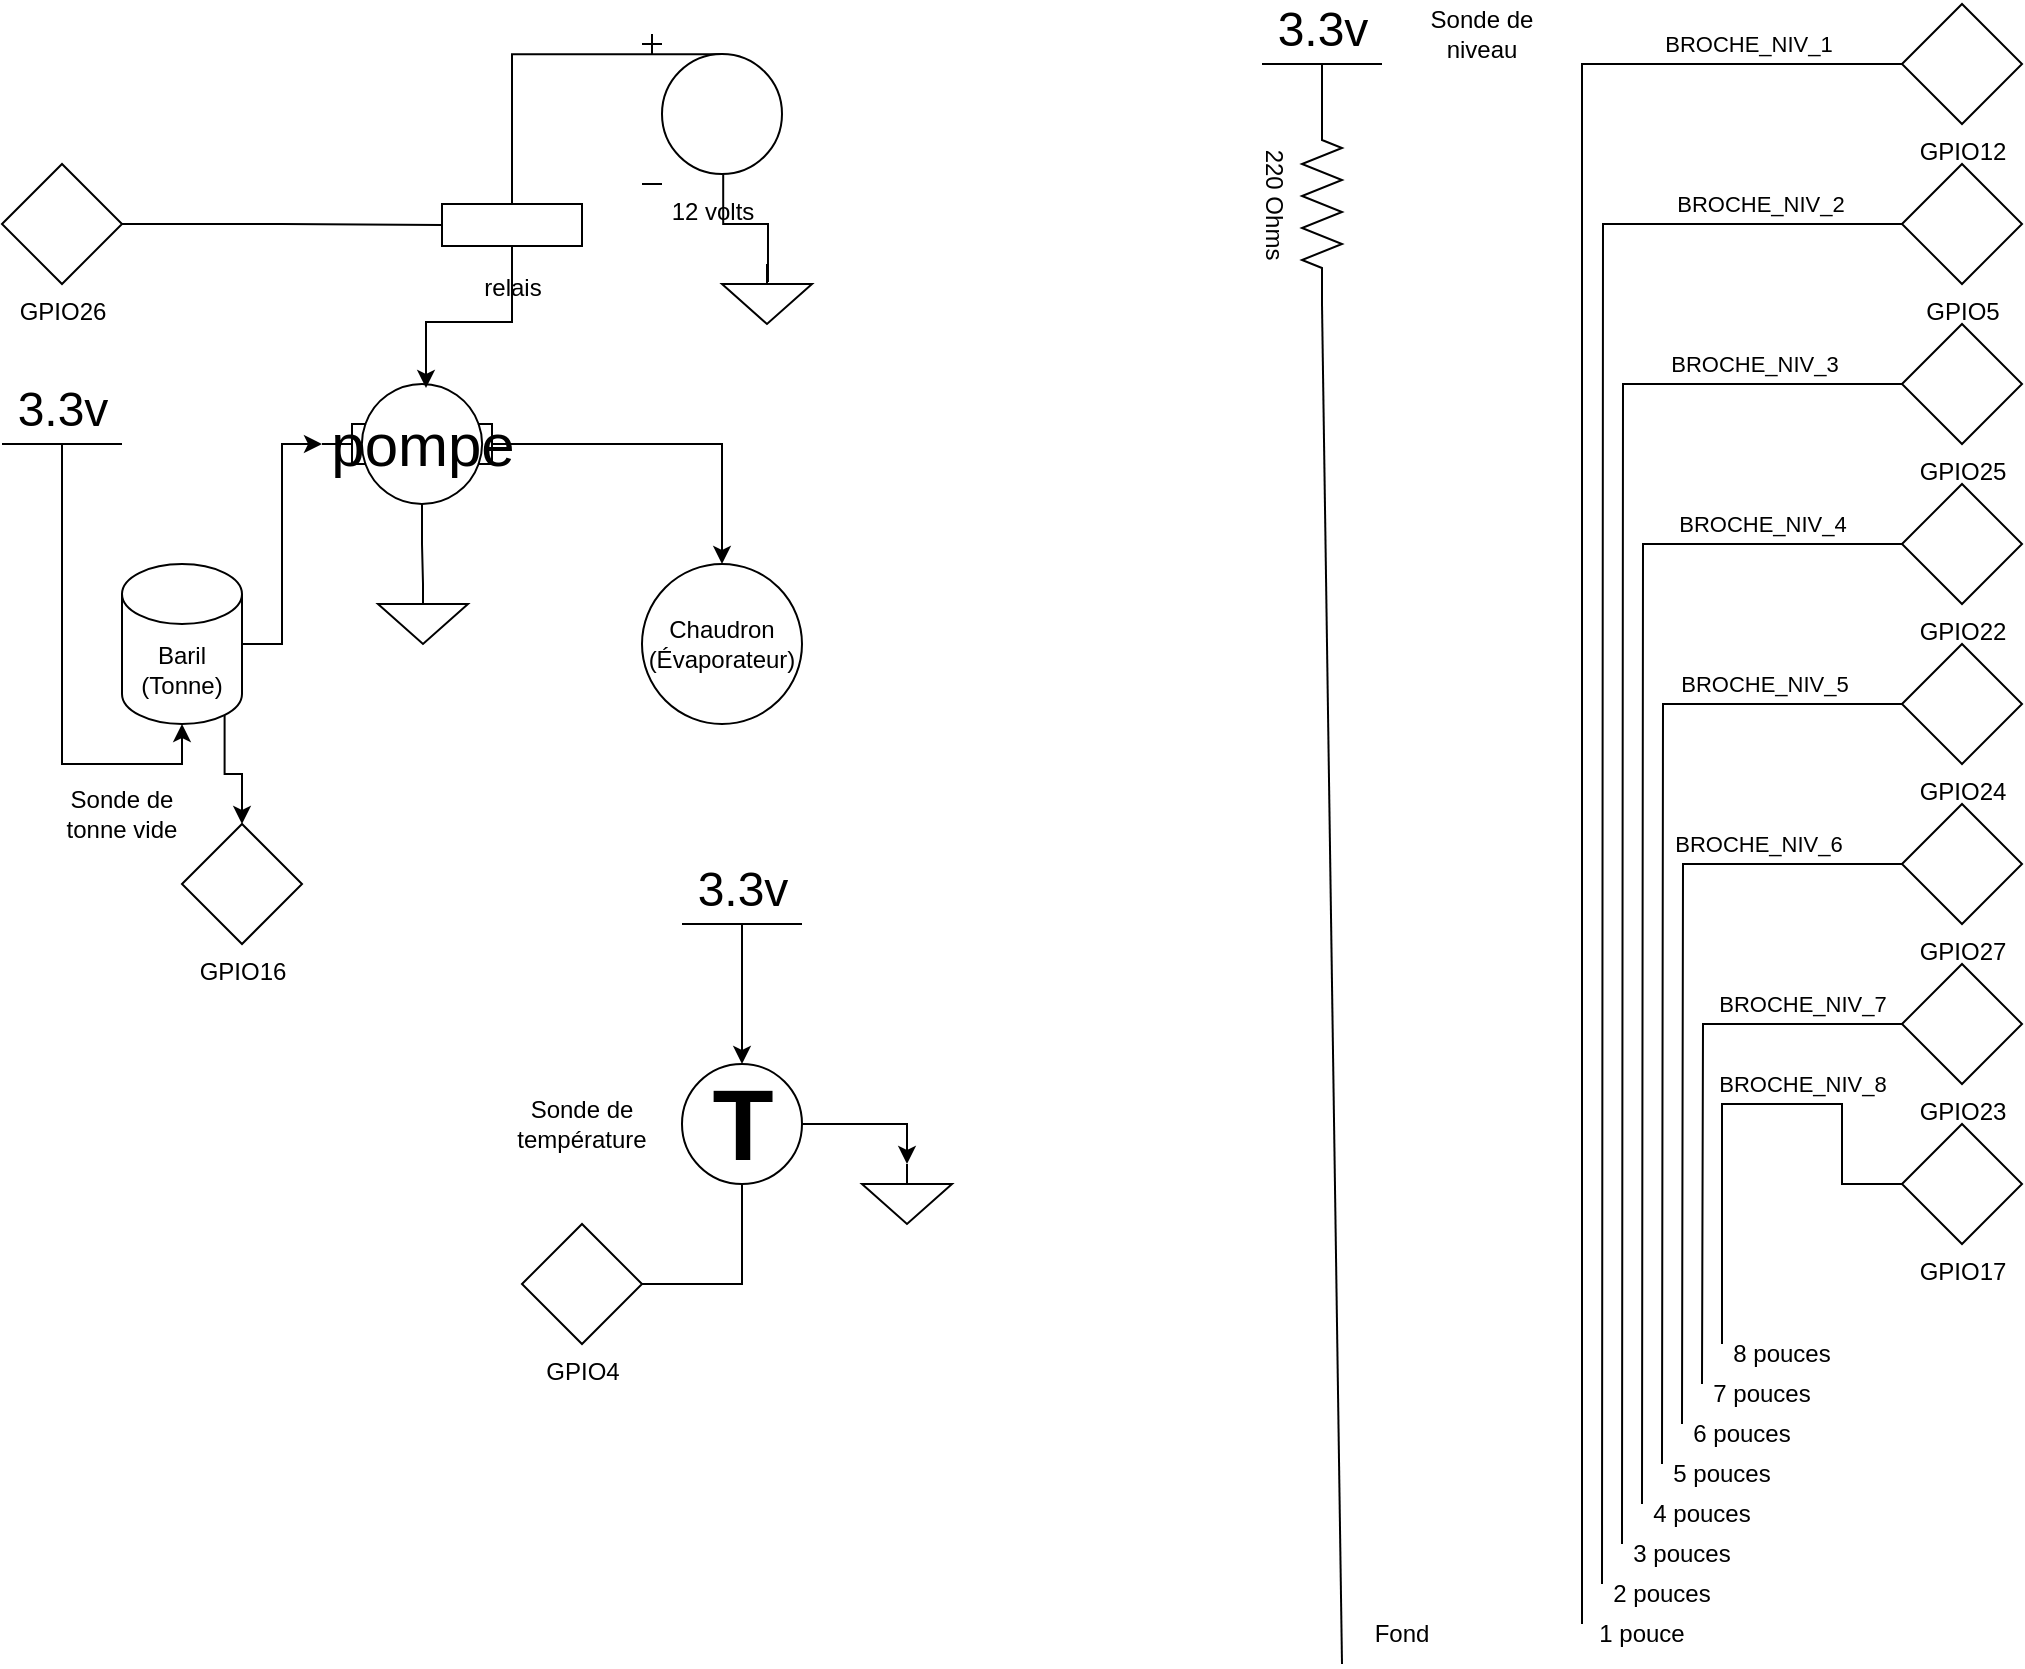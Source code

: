 <mxfile version="16.4.11" type="github"><diagram name="Page-1" id="7e0a89b8-554c-2b80-1dc8-d5c74ca68de4"><mxGraphModel dx="1186" dy="689" grid="1" gridSize="10" guides="1" tooltips="1" connect="1" arrows="1" fold="1" page="1" pageScale="1" pageWidth="1100" pageHeight="850" background="none" math="0" shadow="0"><root><mxCell id="0"/><mxCell id="1" parent="0"/><mxCell id="TiZcmm7vWD0kwUVdRVYR-10" value="BROCHE_NIV_1" style="edgeStyle=orthogonalEdgeStyle;rounded=0;orthogonalLoop=1;jettySize=auto;html=1;endArrow=none;endFill=0;exitX=0;exitY=0.5;exitDx=0;exitDy=0;exitPerimeter=0;" parent="1" source="TiZcmm7vWD0kwUVdRVYR-9" edge="1"><mxGeometry x="-0.836" y="-10" relative="1" as="geometry"><mxPoint x="800" y="820" as="targetPoint"/><Array as="points"><mxPoint x="800" y="40"/></Array><mxPoint as="offset"/></mxGeometry></mxCell><mxCell id="TiZcmm7vWD0kwUVdRVYR-9" value="GPIO12" style="pointerEvents=1;verticalLabelPosition=bottom;shadow=0;dashed=0;align=center;html=1;verticalAlign=top;shape=mxgraph.electrical.signal_sources.source;aspect=fixed;points=[[0.5,0,0],[1,0.5,0],[0.5,1,0],[0,0.5,0]];elSignalType=none;elSourceType=dependent;" parent="1" vertex="1"><mxGeometry x="960" y="10" width="60" height="60" as="geometry"/></mxCell><mxCell id="TiZcmm7vWD0kwUVdRVYR-12" value="BROCHE_NIV_2" style="edgeStyle=orthogonalEdgeStyle;rounded=0;orthogonalLoop=1;jettySize=auto;html=1;endArrow=none;endFill=0;" parent="1" source="TiZcmm7vWD0kwUVdRVYR-11" edge="1"><mxGeometry x="-0.829" y="-10" relative="1" as="geometry"><mxPoint x="810" y="800" as="targetPoint"/><mxPoint as="offset"/></mxGeometry></mxCell><mxCell id="TiZcmm7vWD0kwUVdRVYR-11" value="GPIO5" style="pointerEvents=1;verticalLabelPosition=bottom;shadow=0;dashed=0;align=center;html=1;verticalAlign=top;shape=mxgraph.electrical.signal_sources.source;aspect=fixed;points=[[0.5,0,0],[1,0.5,0],[0.5,1,0],[0,0.5,0]];elSignalType=none;elSourceType=dependent;" parent="1" vertex="1"><mxGeometry x="960" y="90" width="60" height="60" as="geometry"/></mxCell><mxCell id="TiZcmm7vWD0kwUVdRVYR-14" value="BROCHE_NIV_3" style="edgeStyle=orthogonalEdgeStyle;rounded=0;orthogonalLoop=1;jettySize=auto;html=1;endArrow=none;endFill=0;" parent="1" source="TiZcmm7vWD0kwUVdRVYR-13" edge="1"><mxGeometry x="-0.793" y="-10" relative="1" as="geometry"><mxPoint x="820" y="780" as="targetPoint"/><mxPoint as="offset"/></mxGeometry></mxCell><mxCell id="TiZcmm7vWD0kwUVdRVYR-13" value="GPIO25" style="pointerEvents=1;verticalLabelPosition=bottom;shadow=0;dashed=0;align=center;html=1;verticalAlign=top;shape=mxgraph.electrical.signal_sources.source;aspect=fixed;points=[[0.5,0,0],[1,0.5,0],[0.5,1,0],[0,0.5,0]];elSignalType=none;elSourceType=dependent;" parent="1" vertex="1"><mxGeometry x="960" y="170" width="60" height="60" as="geometry"/></mxCell><mxCell id="TiZcmm7vWD0kwUVdRVYR-17" value="BROCHE_NIV_4" style="edgeStyle=orthogonalEdgeStyle;rounded=0;orthogonalLoop=1;jettySize=auto;html=1;exitX=0;exitY=0.5;exitDx=0;exitDy=0;exitPerimeter=0;endArrow=none;endFill=0;" parent="1" source="TiZcmm7vWD0kwUVdRVYR-16" edge="1"><mxGeometry x="-0.77" y="-10" relative="1" as="geometry"><mxPoint x="830" y="760" as="targetPoint"/><mxPoint as="offset"/></mxGeometry></mxCell><mxCell id="TiZcmm7vWD0kwUVdRVYR-16" value="GPIO22" style="pointerEvents=1;verticalLabelPosition=bottom;shadow=0;dashed=0;align=center;html=1;verticalAlign=top;shape=mxgraph.electrical.signal_sources.source;aspect=fixed;points=[[0.5,0,0],[1,0.5,0],[0.5,1,0],[0,0.5,0]];elSignalType=none;elSourceType=dependent;" parent="1" vertex="1"><mxGeometry x="960" y="250" width="60" height="60" as="geometry"/></mxCell><mxCell id="TiZcmm7vWD0kwUVdRVYR-19" value="BROCHE_NIV_5" style="edgeStyle=orthogonalEdgeStyle;rounded=0;orthogonalLoop=1;jettySize=auto;html=1;endArrow=none;endFill=0;" parent="1" source="TiZcmm7vWD0kwUVdRVYR-18" edge="1"><mxGeometry x="-0.722" y="-10" relative="1" as="geometry"><mxPoint x="840" y="740" as="targetPoint"/><mxPoint as="offset"/></mxGeometry></mxCell><mxCell id="TiZcmm7vWD0kwUVdRVYR-18" value="GPIO24" style="pointerEvents=1;verticalLabelPosition=bottom;shadow=0;dashed=0;align=center;html=1;verticalAlign=top;shape=mxgraph.electrical.signal_sources.source;aspect=fixed;points=[[0.5,0,0],[1,0.5,0],[0.5,1,0],[0,0.5,0]];elSignalType=none;elSourceType=dependent;" parent="1" vertex="1"><mxGeometry x="960" y="330" width="60" height="60" as="geometry"/></mxCell><mxCell id="TiZcmm7vWD0kwUVdRVYR-21" value="BROCHE_NIV_6" style="edgeStyle=orthogonalEdgeStyle;rounded=0;orthogonalLoop=1;jettySize=auto;html=1;endArrow=none;endFill=0;" parent="1" source="TiZcmm7vWD0kwUVdRVYR-20" edge="1"><mxGeometry x="-0.63" y="-10" relative="1" as="geometry"><mxPoint x="850" y="720" as="targetPoint"/><mxPoint as="offset"/></mxGeometry></mxCell><mxCell id="TiZcmm7vWD0kwUVdRVYR-20" value="GPIO27" style="pointerEvents=1;verticalLabelPosition=bottom;shadow=0;dashed=0;align=center;html=1;verticalAlign=top;shape=mxgraph.electrical.signal_sources.source;aspect=fixed;points=[[0.5,0,0],[1,0.5,0],[0.5,1,0],[0,0.5,0]];elSignalType=none;elSourceType=dependent;" parent="1" vertex="1"><mxGeometry x="960" y="410" width="60" height="60" as="geometry"/></mxCell><mxCell id="TiZcmm7vWD0kwUVdRVYR-23" value="BROCHE_NIV_7" style="edgeStyle=orthogonalEdgeStyle;rounded=0;orthogonalLoop=1;jettySize=auto;html=1;endArrow=none;endFill=0;" parent="1" source="TiZcmm7vWD0kwUVdRVYR-22" edge="1"><mxGeometry x="-0.643" y="-10" relative="1" as="geometry"><mxPoint x="860" y="700" as="targetPoint"/><mxPoint as="offset"/></mxGeometry></mxCell><mxCell id="TiZcmm7vWD0kwUVdRVYR-22" value="GPIO23" style="pointerEvents=1;verticalLabelPosition=bottom;shadow=0;dashed=0;align=center;html=1;verticalAlign=top;shape=mxgraph.electrical.signal_sources.source;aspect=fixed;points=[[0.5,0,0],[1,0.5,0],[0.5,1,0],[0,0.5,0]];elSignalType=none;elSourceType=dependent;" parent="1" vertex="1"><mxGeometry x="960" y="490" width="60" height="60" as="geometry"/></mxCell><mxCell id="TiZcmm7vWD0kwUVdRVYR-25" value="BROCHE_NIV_8" style="edgeStyle=orthogonalEdgeStyle;rounded=0;orthogonalLoop=1;jettySize=auto;html=1;endArrow=none;endFill=0;" parent="1" source="TiZcmm7vWD0kwUVdRVYR-24" edge="1"><mxGeometry x="-0.28" y="-10" relative="1" as="geometry"><mxPoint x="870" y="680" as="targetPoint"/><Array as="points"><mxPoint x="930" y="600"/><mxPoint x="930" y="560"/><mxPoint x="870" y="560"/></Array><mxPoint as="offset"/></mxGeometry></mxCell><mxCell id="TiZcmm7vWD0kwUVdRVYR-24" value="GPIO17" style="pointerEvents=1;verticalLabelPosition=bottom;shadow=0;dashed=0;align=center;html=1;verticalAlign=top;shape=mxgraph.electrical.signal_sources.source;aspect=fixed;points=[[0.5,0,0],[1,0.5,0],[0.5,1,0],[0,0.5,0]];elSignalType=none;elSourceType=dependent;" parent="1" vertex="1"><mxGeometry x="960" y="570" width="60" height="60" as="geometry"/></mxCell><mxCell id="TiZcmm7vWD0kwUVdRVYR-30" value="" style="pointerEvents=1;verticalLabelPosition=bottom;shadow=0;dashed=0;align=center;html=1;verticalAlign=top;shape=mxgraph.electrical.signal_sources.signal_ground;" parent="1" vertex="1"><mxGeometry x="370" y="140" width="45" height="30" as="geometry"/></mxCell><mxCell id="RYlwKXznYu_emv74p2Gy-27" style="edgeStyle=orthogonalEdgeStyle;rounded=0;orthogonalLoop=1;jettySize=auto;html=1;exitX=1;exitY=0.5;exitDx=0;exitDy=0;exitPerimeter=0;endArrow=none;endFill=0;" edge="1" parent="1" source="TiZcmm7vWD0kwUVdRVYR-32" target="RYlwKXznYu_emv74p2Gy-20"><mxGeometry relative="1" as="geometry"/></mxCell><mxCell id="TiZcmm7vWD0kwUVdRVYR-32" value="GPIO26" style="pointerEvents=1;verticalLabelPosition=bottom;shadow=0;dashed=0;align=center;html=1;verticalAlign=top;shape=mxgraph.electrical.signal_sources.source;aspect=fixed;points=[[0.5,0,0],[1,0.5,0],[0.5,1,0],[0,0.5,0]];elSignalType=none;elSourceType=dependent;" parent="1" vertex="1"><mxGeometry x="10" y="90" width="60" height="60" as="geometry"/></mxCell><mxCell id="TiZcmm7vWD0kwUVdRVYR-58" style="edgeStyle=orthogonalEdgeStyle;rounded=0;orthogonalLoop=1;jettySize=auto;html=1;entryX=0.5;entryY=1;entryDx=0;entryDy=0;endArrow=none;endFill=0;" parent="1" source="TiZcmm7vWD0kwUVdRVYR-56" target="RYlwKXznYu_emv74p2Gy-37" edge="1"><mxGeometry relative="1" as="geometry"><mxPoint x="330.45" y="657.25" as="targetPoint"/></mxGeometry></mxCell><mxCell id="TiZcmm7vWD0kwUVdRVYR-56" value="GPIO4" style="pointerEvents=1;verticalLabelPosition=bottom;shadow=0;dashed=0;align=center;html=1;verticalAlign=top;shape=mxgraph.electrical.signal_sources.source;aspect=fixed;points=[[0.5,0,0],[1,0.5,0],[0.5,1,0],[0,0.5,0]];elSignalType=none;elSourceType=dependent;" parent="1" vertex="1"><mxGeometry x="270" y="620" width="60" height="60" as="geometry"/></mxCell><mxCell id="RYlwKXznYu_emv74p2Gy-1" value="3.3v" style="verticalLabelPosition=top;verticalAlign=bottom;shape=mxgraph.electrical.signal_sources.vdd;shadow=0;dashed=0;align=center;strokeWidth=1;fontSize=24;html=1;flipV=1;" vertex="1" parent="1"><mxGeometry x="640" y="40" width="60" height="20" as="geometry"/></mxCell><mxCell id="RYlwKXznYu_emv74p2Gy-2" value="" style="endArrow=none;html=1;rounded=0;entryX=1;entryY=0.5;entryDx=0;entryDy=0;entryPerimeter=0;" edge="1" parent="1" target="RYlwKXznYu_emv74p2Gy-14"><mxGeometry width="50" height="50" relative="1" as="geometry"><mxPoint x="680" y="840" as="sourcePoint"/><mxPoint x="670" y="120" as="targetPoint"/></mxGeometry></mxCell><mxCell id="RYlwKXznYu_emv74p2Gy-3" value="Fond" style="text;html=1;strokeColor=none;fillColor=none;align=center;verticalAlign=middle;whiteSpace=wrap;rounded=0;" vertex="1" parent="1"><mxGeometry x="680" y="810" width="60" height="30" as="geometry"/></mxCell><mxCell id="RYlwKXznYu_emv74p2Gy-4" value="1 pouce" style="text;html=1;strokeColor=none;fillColor=none;align=center;verticalAlign=middle;whiteSpace=wrap;rounded=0;" vertex="1" parent="1"><mxGeometry x="800" y="810" width="60" height="30" as="geometry"/></mxCell><mxCell id="RYlwKXznYu_emv74p2Gy-5" value="2 pouces" style="text;html=1;strokeColor=none;fillColor=none;align=center;verticalAlign=middle;whiteSpace=wrap;rounded=0;" vertex="1" parent="1"><mxGeometry x="810" y="790" width="60" height="30" as="geometry"/></mxCell><mxCell id="RYlwKXznYu_emv74p2Gy-6" value="3 pouces" style="text;html=1;strokeColor=none;fillColor=none;align=center;verticalAlign=middle;whiteSpace=wrap;rounded=0;" vertex="1" parent="1"><mxGeometry x="820" y="770" width="60" height="30" as="geometry"/></mxCell><mxCell id="RYlwKXznYu_emv74p2Gy-7" value="4 pouces" style="text;html=1;strokeColor=none;fillColor=none;align=center;verticalAlign=middle;whiteSpace=wrap;rounded=0;" vertex="1" parent="1"><mxGeometry x="830" y="750" width="60" height="30" as="geometry"/></mxCell><mxCell id="RYlwKXznYu_emv74p2Gy-8" value="5 pouces" style="text;html=1;strokeColor=none;fillColor=none;align=center;verticalAlign=middle;whiteSpace=wrap;rounded=0;" vertex="1" parent="1"><mxGeometry x="840" y="730" width="60" height="30" as="geometry"/></mxCell><mxCell id="RYlwKXznYu_emv74p2Gy-9" value="6 pouces" style="text;html=1;strokeColor=none;fillColor=none;align=center;verticalAlign=middle;whiteSpace=wrap;rounded=0;" vertex="1" parent="1"><mxGeometry x="850" y="710" width="60" height="30" as="geometry"/></mxCell><mxCell id="RYlwKXznYu_emv74p2Gy-10" value="7 pouces" style="text;html=1;strokeColor=none;fillColor=none;align=center;verticalAlign=middle;whiteSpace=wrap;rounded=0;" vertex="1" parent="1"><mxGeometry x="860" y="690" width="60" height="30" as="geometry"/></mxCell><mxCell id="RYlwKXznYu_emv74p2Gy-13" value="8 pouces" style="text;html=1;strokeColor=none;fillColor=none;align=center;verticalAlign=middle;whiteSpace=wrap;rounded=0;" vertex="1" parent="1"><mxGeometry x="870" y="670" width="60" height="30" as="geometry"/></mxCell><mxCell id="RYlwKXznYu_emv74p2Gy-14" value="220 Ohms" style="pointerEvents=1;verticalLabelPosition=bottom;shadow=0;dashed=0;align=center;html=1;verticalAlign=top;shape=mxgraph.electrical.resistors.resistor_2;rotation=90;" vertex="1" parent="1"><mxGeometry x="620" y="100" width="100" height="20" as="geometry"/></mxCell><mxCell id="RYlwKXznYu_emv74p2Gy-15" value="Sonde de niveau" style="text;html=1;strokeColor=none;fillColor=none;align=center;verticalAlign=middle;whiteSpace=wrap;rounded=0;" vertex="1" parent="1"><mxGeometry x="720" y="10" width="60" height="30" as="geometry"/></mxCell><mxCell id="RYlwKXznYu_emv74p2Gy-26" value="" style="edgeStyle=orthogonalEdgeStyle;rounded=0;orthogonalLoop=1;jettySize=auto;html=1;endArrow=none;endFill=0;" edge="1" parent="1" source="RYlwKXznYu_emv74p2Gy-18" target="RYlwKXznYu_emv74p2Gy-24"><mxGeometry relative="1" as="geometry"/></mxCell><mxCell id="RYlwKXznYu_emv74p2Gy-31" style="edgeStyle=orthogonalEdgeStyle;rounded=0;orthogonalLoop=1;jettySize=auto;html=1;endArrow=classic;endFill=1;" edge="1" parent="1" source="RYlwKXznYu_emv74p2Gy-18" target="RYlwKXznYu_emv74p2Gy-30"><mxGeometry relative="1" as="geometry"/></mxCell><mxCell id="RYlwKXznYu_emv74p2Gy-18" value="pompe" style="shape=mxgraph.electrical.electro-mechanical.motor_2;html=1;shadow=0;dashed=0;align=center;fontSize=30;strokeWidth=1;" vertex="1" parent="1"><mxGeometry x="170" y="200" width="100" height="60" as="geometry"/></mxCell><mxCell id="RYlwKXznYu_emv74p2Gy-21" style="edgeStyle=orthogonalEdgeStyle;rounded=0;orthogonalLoop=1;jettySize=auto;html=1;exitX=0.58;exitY=0.935;exitDx=0;exitDy=0;exitPerimeter=0;entryX=0.511;entryY=0.3;entryDx=0;entryDy=0;entryPerimeter=0;endArrow=none;endFill=0;" edge="1" parent="1" source="RYlwKXznYu_emv74p2Gy-19" target="TiZcmm7vWD0kwUVdRVYR-30"><mxGeometry relative="1" as="geometry"/></mxCell><mxCell id="RYlwKXznYu_emv74p2Gy-22" style="edgeStyle=orthogonalEdgeStyle;rounded=0;orthogonalLoop=1;jettySize=auto;html=1;exitX=0.58;exitY=0.135;exitDx=0;exitDy=0;exitPerimeter=0;entryX=0.5;entryY=0;entryDx=0;entryDy=0;entryPerimeter=0;endArrow=none;endFill=0;" edge="1" parent="1" source="RYlwKXznYu_emv74p2Gy-19" target="RYlwKXznYu_emv74p2Gy-20"><mxGeometry relative="1" as="geometry"/></mxCell><mxCell id="RYlwKXznYu_emv74p2Gy-19" value="12 volts" style="pointerEvents=1;verticalLabelPosition=bottom;shadow=0;dashed=0;align=center;html=1;verticalAlign=top;shape=mxgraph.electrical.signal_sources.dc_source_1;" vertex="1" parent="1"><mxGeometry x="330" y="25" width="70" height="75" as="geometry"/></mxCell><mxCell id="RYlwKXznYu_emv74p2Gy-23" style="edgeStyle=orthogonalEdgeStyle;rounded=0;orthogonalLoop=1;jettySize=auto;html=1;exitX=0.5;exitY=1;exitDx=0;exitDy=0;exitPerimeter=0;entryX=0.52;entryY=0.033;entryDx=0;entryDy=0;entryPerimeter=0;" edge="1" parent="1" source="RYlwKXznYu_emv74p2Gy-20" target="RYlwKXznYu_emv74p2Gy-18"><mxGeometry relative="1" as="geometry"/></mxCell><mxCell id="RYlwKXznYu_emv74p2Gy-20" value="relais" style="pointerEvents=1;verticalLabelPosition=bottom;shadow=0;dashed=0;align=center;html=1;verticalAlign=top;shape=mxgraph.electrical.electro-mechanical.relay_coil;" vertex="1" parent="1"><mxGeometry x="230" y="103" width="70" height="35" as="geometry"/></mxCell><mxCell id="RYlwKXznYu_emv74p2Gy-24" value="" style="pointerEvents=1;verticalLabelPosition=bottom;shadow=0;dashed=0;align=center;html=1;verticalAlign=top;shape=mxgraph.electrical.signal_sources.signal_ground;" vertex="1" parent="1"><mxGeometry x="198" y="300" width="45" height="30" as="geometry"/></mxCell><mxCell id="RYlwKXznYu_emv74p2Gy-29" style="edgeStyle=orthogonalEdgeStyle;rounded=0;orthogonalLoop=1;jettySize=auto;html=1;entryX=0;entryY=0.5;entryDx=0;entryDy=0;entryPerimeter=0;endArrow=classic;endFill=1;" edge="1" parent="1" source="RYlwKXznYu_emv74p2Gy-28" target="RYlwKXznYu_emv74p2Gy-18"><mxGeometry relative="1" as="geometry"/></mxCell><mxCell id="RYlwKXznYu_emv74p2Gy-35" style="edgeStyle=orthogonalEdgeStyle;rounded=0;orthogonalLoop=1;jettySize=auto;html=1;exitX=0.855;exitY=1;exitDx=0;exitDy=-4.35;exitPerimeter=0;entryX=0.5;entryY=0;entryDx=0;entryDy=0;entryPerimeter=0;endArrow=classic;endFill=1;" edge="1" parent="1" source="RYlwKXznYu_emv74p2Gy-28" target="RYlwKXznYu_emv74p2Gy-34"><mxGeometry relative="1" as="geometry"/></mxCell><mxCell id="RYlwKXznYu_emv74p2Gy-28" value="Baril (Tonne)" style="shape=cylinder3;whiteSpace=wrap;html=1;boundedLbl=1;backgroundOutline=1;size=15;" vertex="1" parent="1"><mxGeometry x="70" y="290" width="60" height="80" as="geometry"/></mxCell><mxCell id="RYlwKXznYu_emv74p2Gy-30" value="Chaudron (Évaporateur)" style="ellipse;whiteSpace=wrap;html=1;aspect=fixed;" vertex="1" parent="1"><mxGeometry x="330" y="290" width="80" height="80" as="geometry"/></mxCell><mxCell id="RYlwKXznYu_emv74p2Gy-33" style="edgeStyle=orthogonalEdgeStyle;rounded=0;orthogonalLoop=1;jettySize=auto;html=1;exitX=0.5;exitY=0;exitDx=0;exitDy=0;exitPerimeter=0;entryX=0.5;entryY=1;entryDx=0;entryDy=0;entryPerimeter=0;endArrow=classic;endFill=1;" edge="1" parent="1" source="RYlwKXznYu_emv74p2Gy-32" target="RYlwKXznYu_emv74p2Gy-28"><mxGeometry relative="1" as="geometry"/></mxCell><mxCell id="RYlwKXznYu_emv74p2Gy-32" value="3.3v" style="verticalLabelPosition=top;verticalAlign=bottom;shape=mxgraph.electrical.signal_sources.vdd;shadow=0;dashed=0;align=center;strokeWidth=1;fontSize=24;html=1;flipV=1;" vertex="1" parent="1"><mxGeometry x="10" y="230" width="60" height="20" as="geometry"/></mxCell><mxCell id="RYlwKXznYu_emv74p2Gy-34" value="GPIO16" style="pointerEvents=1;verticalLabelPosition=bottom;shadow=0;dashed=0;align=center;html=1;verticalAlign=top;shape=mxgraph.electrical.signal_sources.source;aspect=fixed;points=[[0.5,0,0],[1,0.5,0],[0.5,1,0],[0,0.5,0]];elSignalType=none;elSourceType=dependent;" vertex="1" parent="1"><mxGeometry x="100" y="420" width="60" height="60" as="geometry"/></mxCell><mxCell id="RYlwKXznYu_emv74p2Gy-36" value="Sonde de tonne vide" style="text;html=1;strokeColor=none;fillColor=none;align=center;verticalAlign=middle;whiteSpace=wrap;rounded=0;" vertex="1" parent="1"><mxGeometry x="40" y="400" width="60" height="30" as="geometry"/></mxCell><mxCell id="RYlwKXznYu_emv74p2Gy-40" style="edgeStyle=orthogonalEdgeStyle;rounded=0;orthogonalLoop=1;jettySize=auto;html=1;exitX=1;exitY=0.5;exitDx=0;exitDy=0;entryX=0.5;entryY=0;entryDx=0;entryDy=0;entryPerimeter=0;endArrow=classic;endFill=1;" edge="1" parent="1" source="RYlwKXznYu_emv74p2Gy-37" target="RYlwKXznYu_emv74p2Gy-39"><mxGeometry relative="1" as="geometry"/></mxCell><mxCell id="RYlwKXznYu_emv74p2Gy-37" value="T" style="verticalLabelPosition=middle;shadow=0;dashed=0;align=center;html=1;verticalAlign=middle;strokeWidth=1;shape=ellipse;fontSize=50;fontStyle=1;perimeter=ellipsePerimeter;" vertex="1" parent="1"><mxGeometry x="350" y="540" width="60" height="60" as="geometry"/></mxCell><mxCell id="RYlwKXznYu_emv74p2Gy-38" value="Sonde de température" style="text;html=1;strokeColor=none;fillColor=none;align=center;verticalAlign=middle;whiteSpace=wrap;rounded=0;" vertex="1" parent="1"><mxGeometry x="270" y="555" width="60" height="30" as="geometry"/></mxCell><mxCell id="RYlwKXznYu_emv74p2Gy-39" value="" style="pointerEvents=1;verticalLabelPosition=bottom;shadow=0;dashed=0;align=center;html=1;verticalAlign=top;shape=mxgraph.electrical.signal_sources.signal_ground;" vertex="1" parent="1"><mxGeometry x="440" y="590" width="45" height="30" as="geometry"/></mxCell><mxCell id="RYlwKXznYu_emv74p2Gy-44" style="edgeStyle=orthogonalEdgeStyle;rounded=0;orthogonalLoop=1;jettySize=auto;html=1;exitX=0.5;exitY=0;exitDx=0;exitDy=0;exitPerimeter=0;entryX=0.5;entryY=0;entryDx=0;entryDy=0;endArrow=classic;endFill=1;" edge="1" parent="1" source="RYlwKXznYu_emv74p2Gy-43" target="RYlwKXznYu_emv74p2Gy-37"><mxGeometry relative="1" as="geometry"/></mxCell><mxCell id="RYlwKXznYu_emv74p2Gy-43" value="3.3v" style="verticalLabelPosition=top;verticalAlign=bottom;shape=mxgraph.electrical.signal_sources.vdd;shadow=0;dashed=0;align=center;strokeWidth=1;fontSize=24;html=1;flipV=1;" vertex="1" parent="1"><mxGeometry x="350" y="470" width="60" height="20" as="geometry"/></mxCell></root></mxGraphModel></diagram></mxfile>